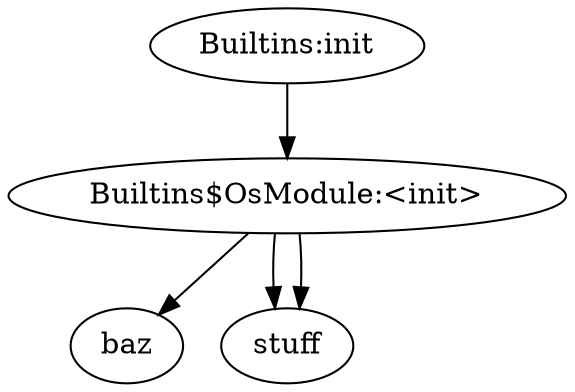 digraph G {
  "Builtins:init" -> "Builtins$OsModule:<init>"
  "Builtins$OsModule:<init>" -> baz
  "Builtins$OsModule:<init>" -> stuff
  "Builtins$OsModule:<init>" -> stuff
}